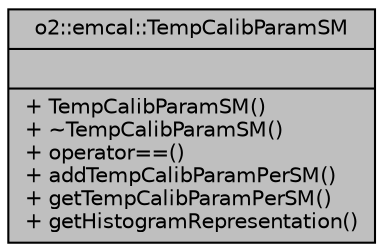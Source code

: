 digraph "o2::emcal::TempCalibParamSM"
{
 // INTERACTIVE_SVG=YES
  bgcolor="transparent";
  edge [fontname="Helvetica",fontsize="10",labelfontname="Helvetica",labelfontsize="10"];
  node [fontname="Helvetica",fontsize="10",shape=record];
  Node1 [label="{o2::emcal::TempCalibParamSM\n||+ TempCalibParamSM()\l+ ~TempCalibParamSM()\l+ operator==()\l+ addTempCalibParamPerSM()\l+ getTempCalibParamPerSM()\l+ getHistogramRepresentation()\l}",height=0.2,width=0.4,color="black", fillcolor="grey75", style="filled", fontcolor="black"];
}
